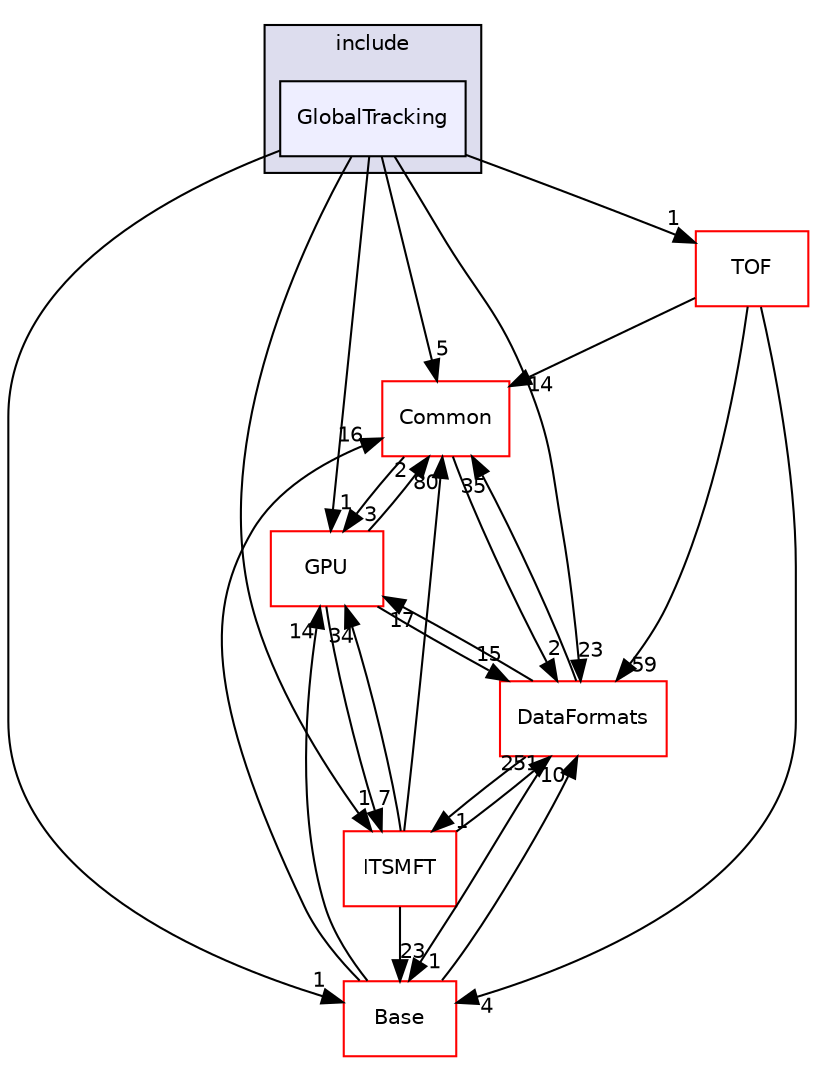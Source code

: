 digraph "/home/travis/build/AliceO2Group/AliceO2/Detectors/GlobalTracking/include/GlobalTracking" {
  bgcolor=transparent;
  compound=true
  node [ fontsize="10", fontname="Helvetica"];
  edge [ labelfontsize="10", labelfontname="Helvetica"];
  subgraph clusterdir_6c932510dcafb55c77509e6f7d0d452e {
    graph [ bgcolor="#ddddee", pencolor="black", label="include" fontname="Helvetica", fontsize="10", URL="dir_6c932510dcafb55c77509e6f7d0d452e.html"]
  dir_2c99484774ac4ebfb966358c39bafad1 [shape=box, label="GlobalTracking", style="filled", fillcolor="#eeeeff", pencolor="black", URL="dir_2c99484774ac4ebfb966358c39bafad1.html"];
  }
  dir_4ab6b4cc6a7edbff49100e9123df213f [shape=box label="Common" color="red" URL="dir_4ab6b4cc6a7edbff49100e9123df213f.html"];
  dir_37c90836491b695b472bf98d1be8336b [shape=box label="Base" color="red" URL="dir_37c90836491b695b472bf98d1be8336b.html"];
  dir_1306292b77b40360479b729ac9ee7efe [shape=box label="ITSMFT" color="red" URL="dir_1306292b77b40360479b729ac9ee7efe.html"];
  dir_577c839d346a264df4e9e588ca2a45dd [shape=box label="TOF" color="red" URL="dir_577c839d346a264df4e9e588ca2a45dd.html"];
  dir_f511f1e9c03c071966ae594f00bbc5e0 [shape=box label="GPU" color="red" URL="dir_f511f1e9c03c071966ae594f00bbc5e0.html"];
  dir_2171f7ec022c5423887b07c69b2f5b48 [shape=box label="DataFormats" color="red" URL="dir_2171f7ec022c5423887b07c69b2f5b48.html"];
  dir_4ab6b4cc6a7edbff49100e9123df213f->dir_f511f1e9c03c071966ae594f00bbc5e0 [headlabel="3", labeldistance=1.5 headhref="dir_000027_000671.html"];
  dir_4ab6b4cc6a7edbff49100e9123df213f->dir_2171f7ec022c5423887b07c69b2f5b48 [headlabel="2", labeldistance=1.5 headhref="dir_000027_000076.html"];
  dir_37c90836491b695b472bf98d1be8336b->dir_4ab6b4cc6a7edbff49100e9123df213f [headlabel="16", labeldistance=1.5 headhref="dir_000274_000027.html"];
  dir_37c90836491b695b472bf98d1be8336b->dir_f511f1e9c03c071966ae594f00bbc5e0 [headlabel="14", labeldistance=1.5 headhref="dir_000274_000671.html"];
  dir_37c90836491b695b472bf98d1be8336b->dir_2171f7ec022c5423887b07c69b2f5b48 [headlabel="10", labeldistance=1.5 headhref="dir_000274_000076.html"];
  dir_1306292b77b40360479b729ac9ee7efe->dir_4ab6b4cc6a7edbff49100e9123df213f [headlabel="80", labeldistance=1.5 headhref="dir_000043_000027.html"];
  dir_1306292b77b40360479b729ac9ee7efe->dir_37c90836491b695b472bf98d1be8336b [headlabel="23", labeldistance=1.5 headhref="dir_000043_000274.html"];
  dir_1306292b77b40360479b729ac9ee7efe->dir_f511f1e9c03c071966ae594f00bbc5e0 [headlabel="34", labeldistance=1.5 headhref="dir_000043_000671.html"];
  dir_1306292b77b40360479b729ac9ee7efe->dir_2171f7ec022c5423887b07c69b2f5b48 [headlabel="251", labeldistance=1.5 headhref="dir_000043_000076.html"];
  dir_577c839d346a264df4e9e588ca2a45dd->dir_4ab6b4cc6a7edbff49100e9123df213f [headlabel="14", labeldistance=1.5 headhref="dir_000136_000027.html"];
  dir_577c839d346a264df4e9e588ca2a45dd->dir_37c90836491b695b472bf98d1be8336b [headlabel="4", labeldistance=1.5 headhref="dir_000136_000274.html"];
  dir_577c839d346a264df4e9e588ca2a45dd->dir_2171f7ec022c5423887b07c69b2f5b48 [headlabel="59", labeldistance=1.5 headhref="dir_000136_000076.html"];
  dir_2c99484774ac4ebfb966358c39bafad1->dir_4ab6b4cc6a7edbff49100e9123df213f [headlabel="5", labeldistance=1.5 headhref="dir_000456_000027.html"];
  dir_2c99484774ac4ebfb966358c39bafad1->dir_37c90836491b695b472bf98d1be8336b [headlabel="1", labeldistance=1.5 headhref="dir_000456_000274.html"];
  dir_2c99484774ac4ebfb966358c39bafad1->dir_1306292b77b40360479b729ac9ee7efe [headlabel="1", labeldistance=1.5 headhref="dir_000456_000043.html"];
  dir_2c99484774ac4ebfb966358c39bafad1->dir_577c839d346a264df4e9e588ca2a45dd [headlabel="1", labeldistance=1.5 headhref="dir_000456_000136.html"];
  dir_2c99484774ac4ebfb966358c39bafad1->dir_f511f1e9c03c071966ae594f00bbc5e0 [headlabel="1", labeldistance=1.5 headhref="dir_000456_000671.html"];
  dir_2c99484774ac4ebfb966358c39bafad1->dir_2171f7ec022c5423887b07c69b2f5b48 [headlabel="23", labeldistance=1.5 headhref="dir_000456_000076.html"];
  dir_f511f1e9c03c071966ae594f00bbc5e0->dir_4ab6b4cc6a7edbff49100e9123df213f [headlabel="2", labeldistance=1.5 headhref="dir_000671_000027.html"];
  dir_f511f1e9c03c071966ae594f00bbc5e0->dir_1306292b77b40360479b729ac9ee7efe [headlabel="7", labeldistance=1.5 headhref="dir_000671_000043.html"];
  dir_f511f1e9c03c071966ae594f00bbc5e0->dir_2171f7ec022c5423887b07c69b2f5b48 [headlabel="15", labeldistance=1.5 headhref="dir_000671_000076.html"];
  dir_2171f7ec022c5423887b07c69b2f5b48->dir_4ab6b4cc6a7edbff49100e9123df213f [headlabel="35", labeldistance=1.5 headhref="dir_000076_000027.html"];
  dir_2171f7ec022c5423887b07c69b2f5b48->dir_37c90836491b695b472bf98d1be8336b [headlabel="1", labeldistance=1.5 headhref="dir_000076_000274.html"];
  dir_2171f7ec022c5423887b07c69b2f5b48->dir_1306292b77b40360479b729ac9ee7efe [headlabel="1", labeldistance=1.5 headhref="dir_000076_000043.html"];
  dir_2171f7ec022c5423887b07c69b2f5b48->dir_f511f1e9c03c071966ae594f00bbc5e0 [headlabel="17", labeldistance=1.5 headhref="dir_000076_000671.html"];
}
